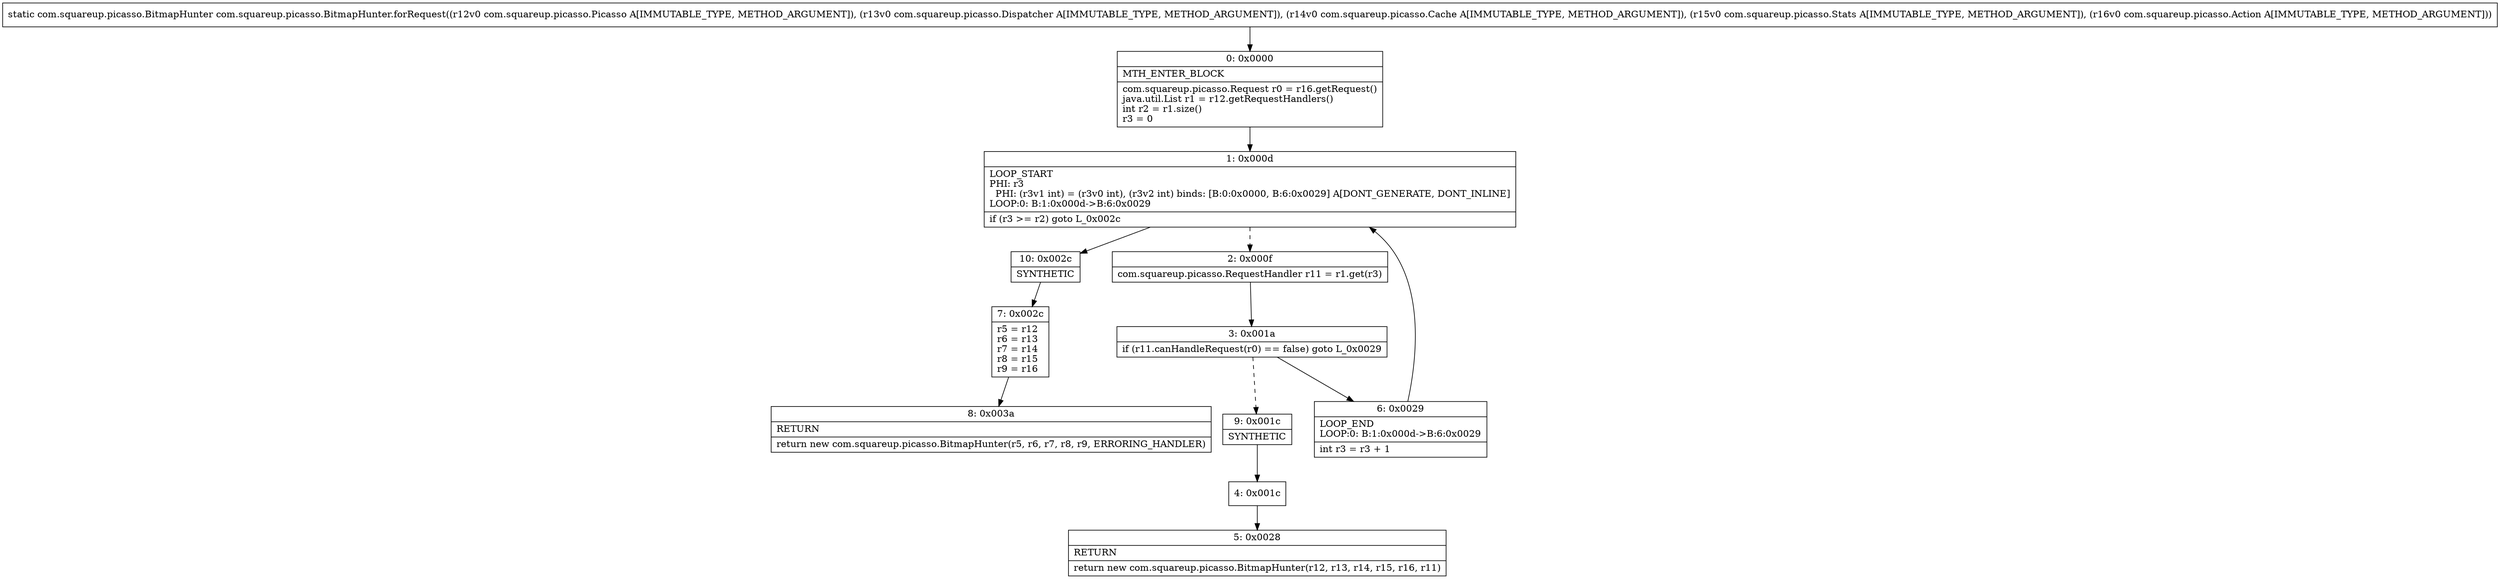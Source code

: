 digraph "CFG forcom.squareup.picasso.BitmapHunter.forRequest(Lcom\/squareup\/picasso\/Picasso;Lcom\/squareup\/picasso\/Dispatcher;Lcom\/squareup\/picasso\/Cache;Lcom\/squareup\/picasso\/Stats;Lcom\/squareup\/picasso\/Action;)Lcom\/squareup\/picasso\/BitmapHunter;" {
Node_0 [shape=record,label="{0\:\ 0x0000|MTH_ENTER_BLOCK\l|com.squareup.picasso.Request r0 = r16.getRequest()\ljava.util.List r1 = r12.getRequestHandlers()\lint r2 = r1.size()\lr3 = 0\l}"];
Node_1 [shape=record,label="{1\:\ 0x000d|LOOP_START\lPHI: r3 \l  PHI: (r3v1 int) = (r3v0 int), (r3v2 int) binds: [B:0:0x0000, B:6:0x0029] A[DONT_GENERATE, DONT_INLINE]\lLOOP:0: B:1:0x000d\-\>B:6:0x0029\l|if (r3 \>= r2) goto L_0x002c\l}"];
Node_2 [shape=record,label="{2\:\ 0x000f|com.squareup.picasso.RequestHandler r11 = r1.get(r3)\l}"];
Node_3 [shape=record,label="{3\:\ 0x001a|if (r11.canHandleRequest(r0) == false) goto L_0x0029\l}"];
Node_4 [shape=record,label="{4\:\ 0x001c}"];
Node_5 [shape=record,label="{5\:\ 0x0028|RETURN\l|return new com.squareup.picasso.BitmapHunter(r12, r13, r14, r15, r16, r11)\l}"];
Node_6 [shape=record,label="{6\:\ 0x0029|LOOP_END\lLOOP:0: B:1:0x000d\-\>B:6:0x0029\l|int r3 = r3 + 1\l}"];
Node_7 [shape=record,label="{7\:\ 0x002c|r5 = r12\lr6 = r13\lr7 = r14\lr8 = r15\lr9 = r16\l}"];
Node_8 [shape=record,label="{8\:\ 0x003a|RETURN\l|return new com.squareup.picasso.BitmapHunter(r5, r6, r7, r8, r9, ERRORING_HANDLER)\l}"];
Node_9 [shape=record,label="{9\:\ 0x001c|SYNTHETIC\l}"];
Node_10 [shape=record,label="{10\:\ 0x002c|SYNTHETIC\l}"];
MethodNode[shape=record,label="{static com.squareup.picasso.BitmapHunter com.squareup.picasso.BitmapHunter.forRequest((r12v0 com.squareup.picasso.Picasso A[IMMUTABLE_TYPE, METHOD_ARGUMENT]), (r13v0 com.squareup.picasso.Dispatcher A[IMMUTABLE_TYPE, METHOD_ARGUMENT]), (r14v0 com.squareup.picasso.Cache A[IMMUTABLE_TYPE, METHOD_ARGUMENT]), (r15v0 com.squareup.picasso.Stats A[IMMUTABLE_TYPE, METHOD_ARGUMENT]), (r16v0 com.squareup.picasso.Action A[IMMUTABLE_TYPE, METHOD_ARGUMENT])) }"];
MethodNode -> Node_0;
Node_0 -> Node_1;
Node_1 -> Node_2[style=dashed];
Node_1 -> Node_10;
Node_2 -> Node_3;
Node_3 -> Node_6;
Node_3 -> Node_9[style=dashed];
Node_4 -> Node_5;
Node_6 -> Node_1;
Node_7 -> Node_8;
Node_9 -> Node_4;
Node_10 -> Node_7;
}

